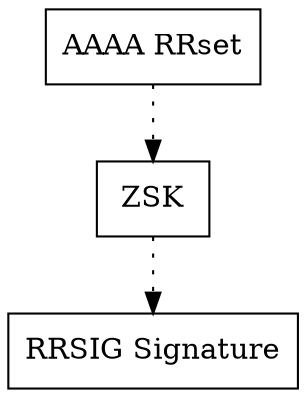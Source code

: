 digraph structs {
node [shape=record];
	struct1 [shape=record, label="AAAA RRset"];
	struct2 [shape=record, label="ZSK"];
	struct3 [shape=record, label="RRSIG Signature"];

	struct1 -> struct2 [style=dotted];
	struct2 -> struct3 [style=dotted];
}
